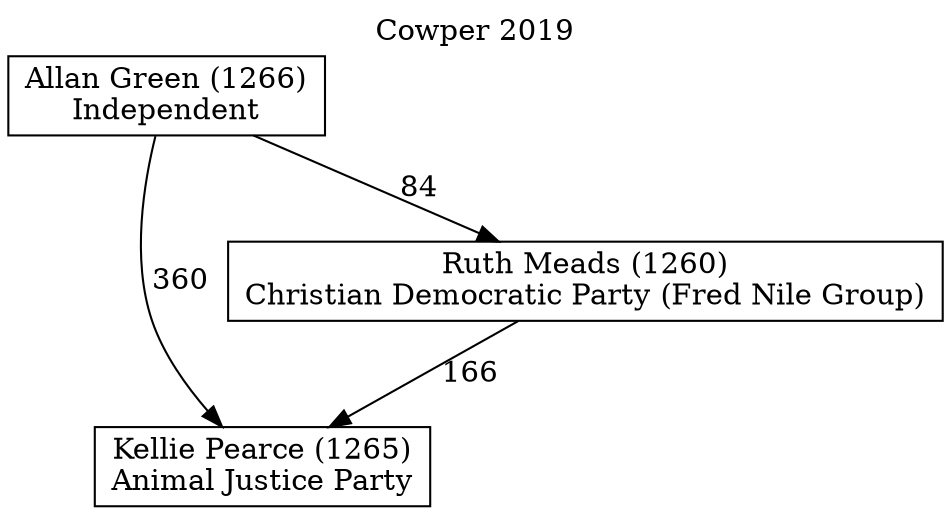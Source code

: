 // House preference flow
digraph "Kellie Pearce (1265)_Cowper_2019" {
	graph [label="Cowper 2019" labelloc=t mclimit=10]
	node [shape=box]
	"Kellie Pearce (1265)" [label="Kellie Pearce (1265)
Animal Justice Party"]
	"Ruth Meads (1260)" [label="Ruth Meads (1260)
Christian Democratic Party (Fred Nile Group)"]
	"Allan Green (1266)" [label="Allan Green (1266)
Independent"]
	"Ruth Meads (1260)" -> "Kellie Pearce (1265)" [label=166]
	"Allan Green (1266)" -> "Ruth Meads (1260)" [label=84]
	"Allan Green (1266)" -> "Kellie Pearce (1265)" [label=360]
}
